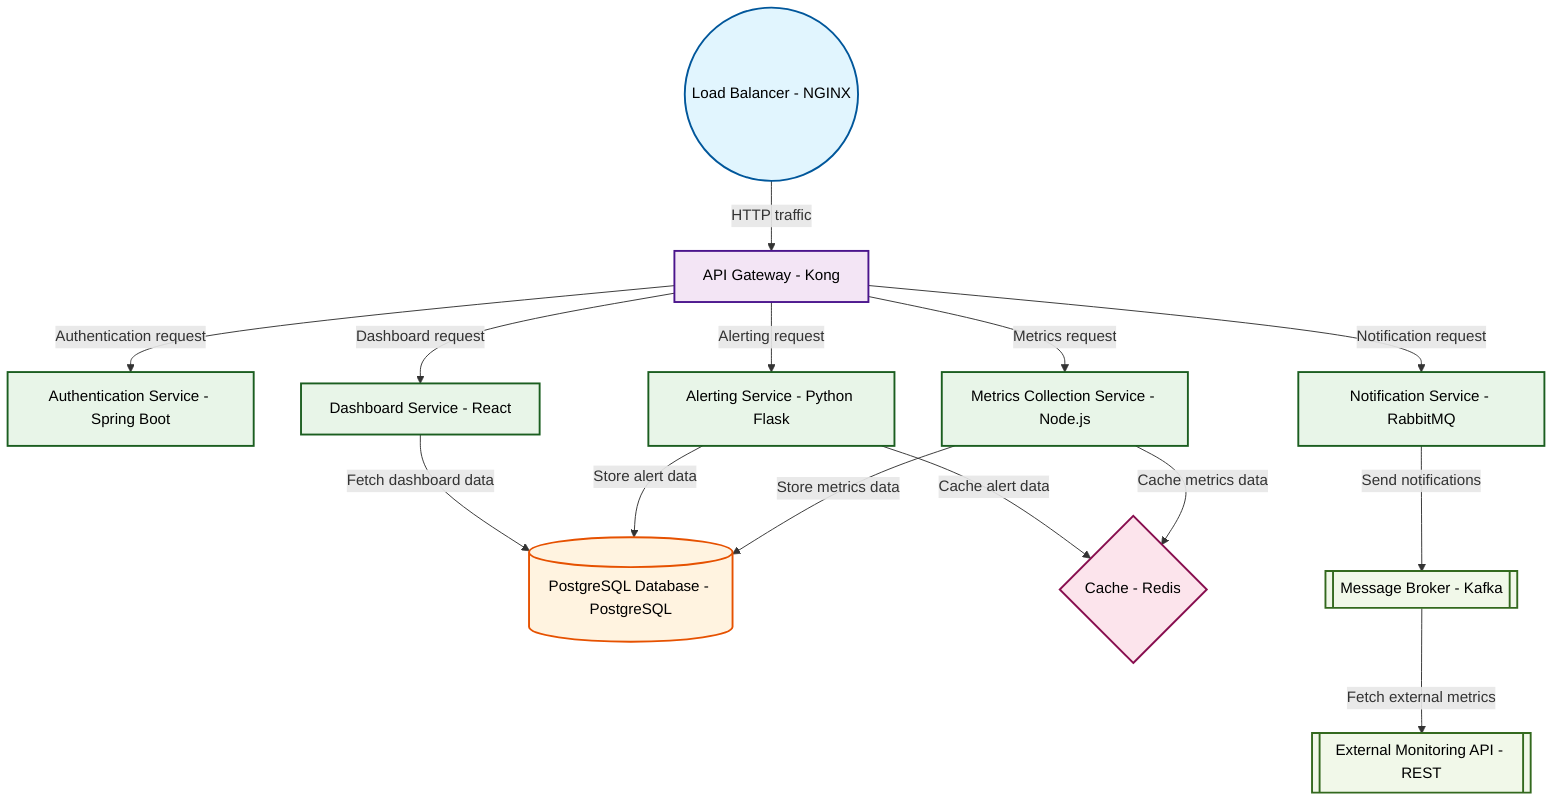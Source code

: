 graph TB

    %% Professional Software Architecture Styling
    classDef userInterface fill:#e1f5fe,stroke:#01579b,stroke-width:2px,color:#000
    classDef apiLayer fill:#f3e5f5,stroke:#4a148c,stroke-width:2px,color:#000
    classDef service fill:#e8f5e8,stroke:#1b5e20,stroke-width:2px,color:#000
    classDef database fill:#fff3e0,stroke:#e65100,stroke-width:2px,color:#000
    classDef cache fill:#fce4ec,stroke:#880e4f,stroke-width:2px,color:#000
    classDef external fill:#f1f8e9,stroke:#33691e,stroke-width:2px,color:#000

    lb1((Load Balancer - NGINX))
    api-gateway[API Gateway - Kong]
    auth-service[Authentication Service - Spring Boot]
    metrics-service[Metrics Collection Service - Node.js]
    alerting-service[Alerting Service - Python Flask]
    dashboard-service[Dashboard Service - React]
    notification-service[Notification Service - RabbitMQ]
    database[(PostgreSQL Database - PostgreSQL)]
    cache{Cache - Redis}
    message-broker[[Message Broker - Kafka]]
    external-api[[External Monitoring API - REST]]

    lb1 -->|HTTP traffic| api-gateway
    api-gateway -->|Authentication request| auth-service
    api-gateway -->|Metrics request| metrics-service
    api-gateway -->|Alerting request| alerting-service
    api-gateway -->|Dashboard request| dashboard-service
    api-gateway -->|Notification request| notification-service
    metrics-service -->|Store metrics data| database
    alerting-service -->|Store alert data| database
    dashboard-service -->|Fetch dashboard data| database
    notification-service -->|Send notifications| message-broker
    message-broker -->|Fetch external metrics| external-api
    metrics-service -->|Cache metrics data| cache
    alerting-service -->|Cache alert data| cache

    class lb1 userInterface
    class api-gateway apiLayer
    class auth-service service
    class metrics-service service
    class alerting-service service
    class dashboard-service service
    class notification-service service
    class database database
    class cache cache
    class message-broker external
    class external-api external